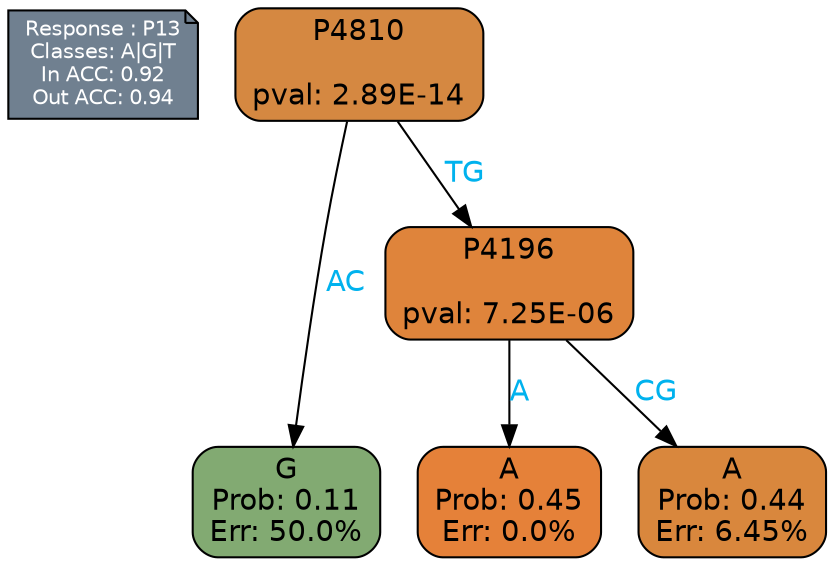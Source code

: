 digraph Tree {
node [shape=box, style="filled, rounded", color="black", fontname=helvetica] ;
graph [ranksep=equally, splines=polylines, bgcolor=transparent, dpi=600] ;
edge [fontname=helvetica] ;
LEGEND [label="Response : P13
Classes: A|G|T
In ACC: 0.92
Out ACC: 0.94
",shape=note,align=left,style=filled,fillcolor="slategray",fontcolor="white",fontsize=10];1 [label="P4810

pval: 2.89E-14", fillcolor="#d58841"] ;
2 [label="G
Prob: 0.11
Err: 50.0%", fillcolor="#82aa72"] ;
3 [label="P4196

pval: 7.25E-06", fillcolor="#df843b"] ;
4 [label="A
Prob: 0.45
Err: 0.0%", fillcolor="#e58139"] ;
5 [label="A
Prob: 0.44
Err: 6.45%", fillcolor="#d9873d"] ;
1 -> 2 [label="AC",fontcolor=deepskyblue2] ;
1 -> 3 [label="TG",fontcolor=deepskyblue2] ;
3 -> 4 [label="A",fontcolor=deepskyblue2] ;
3 -> 5 [label="CG",fontcolor=deepskyblue2] ;
{rank = same; 2;4;5;}{rank = same; LEGEND;1;}}
